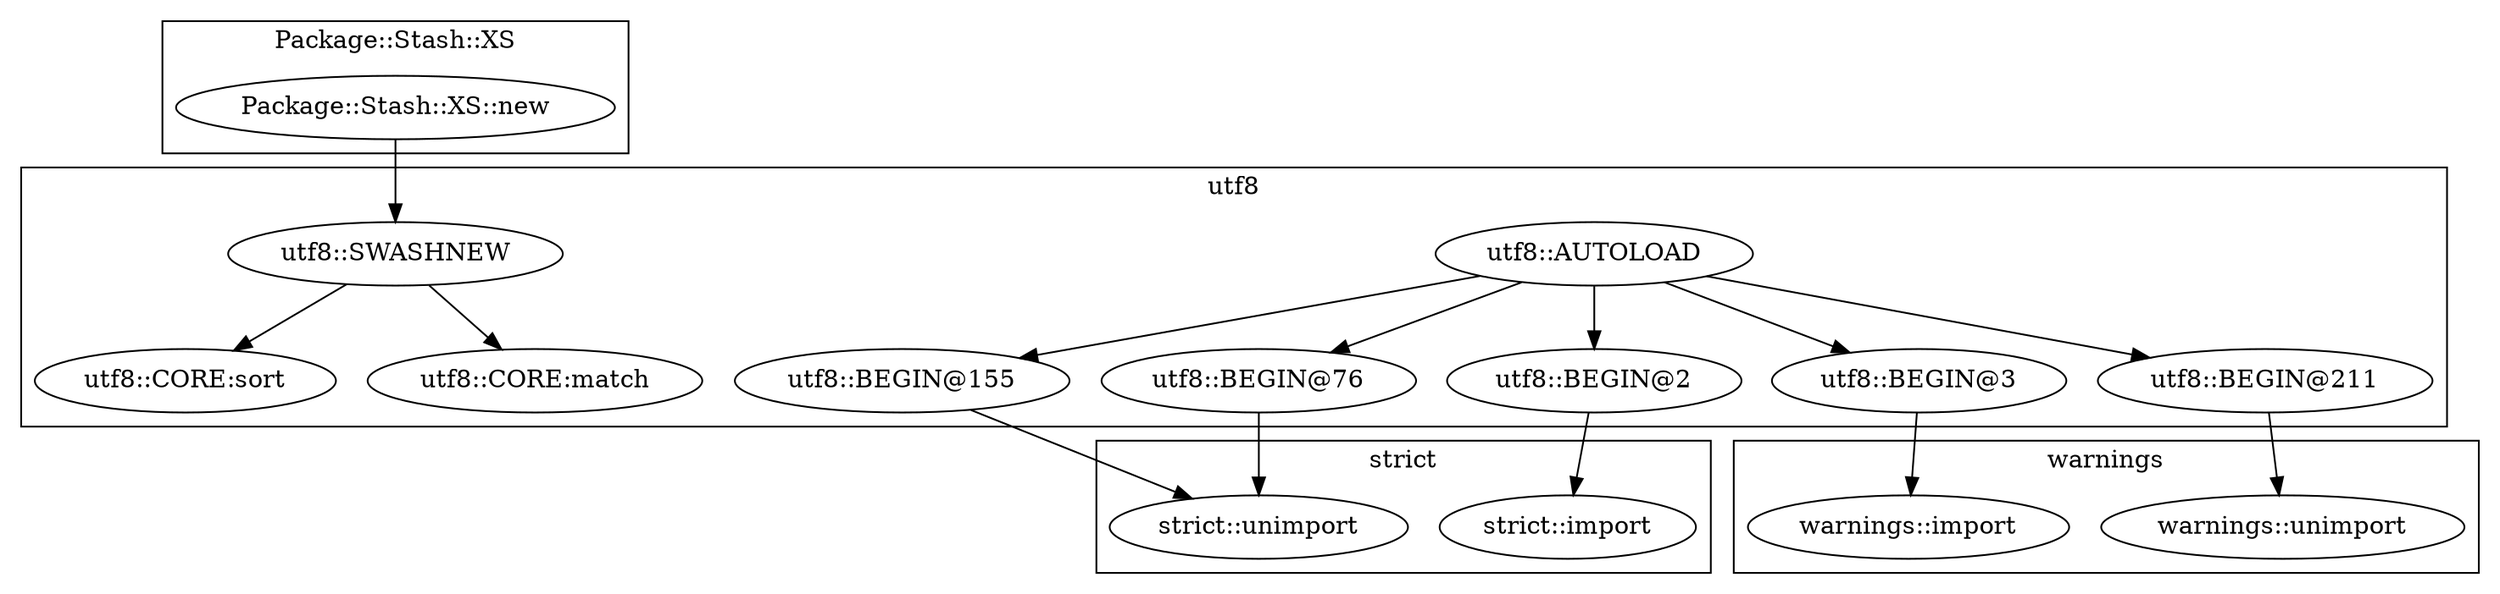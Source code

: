 digraph {
graph [overlap=false]
subgraph cluster_warnings {
	label="warnings";
	"warnings::unimport";
	"warnings::import";
}
subgraph cluster_strict {
	label="strict";
	"strict::import";
	"strict::unimport";
}
subgraph cluster_Package_Stash_XS {
	label="Package::Stash::XS";
	"Package::Stash::XS::new";
}
subgraph cluster_utf8 {
	label="utf8";
	"utf8::AUTOLOAD";
	"utf8::CORE:match";
	"utf8::CORE:sort";
	"utf8::BEGIN@2";
	"utf8::BEGIN@76";
	"utf8::SWASHNEW";
	"utf8::BEGIN@3";
	"utf8::BEGIN@211";
	"utf8::BEGIN@155";
}
"utf8::SWASHNEW" -> "utf8::CORE:sort";
"utf8::BEGIN@211" -> "warnings::unimport";
"utf8::SWASHNEW" -> "utf8::CORE:match";
"utf8::AUTOLOAD" -> "utf8::BEGIN@3";
"utf8::AUTOLOAD" -> "utf8::BEGIN@76";
"utf8::AUTOLOAD" -> "utf8::BEGIN@211";
"utf8::AUTOLOAD" -> "utf8::BEGIN@155";
"utf8::BEGIN@76" -> "strict::unimport";
"utf8::BEGIN@155" -> "strict::unimport";
"utf8::BEGIN@3" -> "warnings::import";
"utf8::AUTOLOAD" -> "utf8::BEGIN@2";
"Package::Stash::XS::new" -> "utf8::SWASHNEW";
"utf8::BEGIN@2" -> "strict::import";
}
